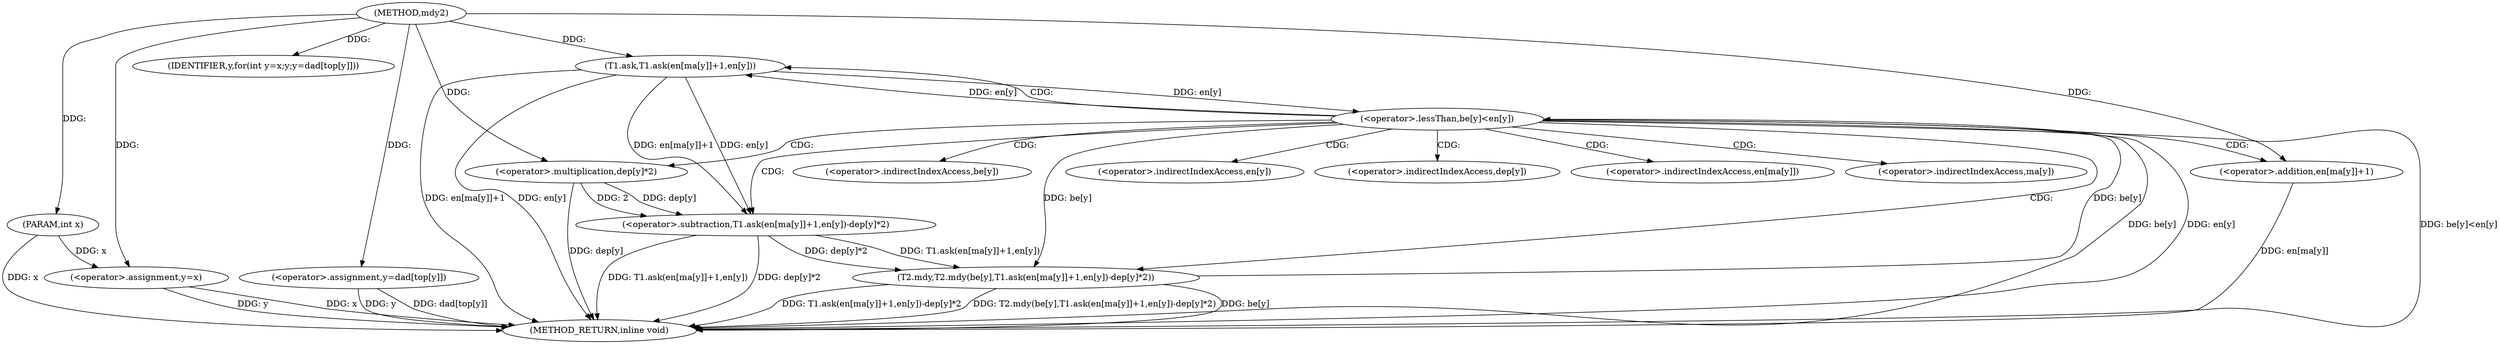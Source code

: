 digraph "mdy2" {  
"1000497" [label = "(METHOD,mdy2)" ]
"1000542" [label = "(METHOD_RETURN,inline void)" ]
"1000498" [label = "(PARAM,int x)" ]
"1000502" [label = "(<operator>.assignment,y=x)" ]
"1000505" [label = "(IDENTIFIER,y,for(int y=x;y;y=dad[top[y]]))" ]
"1000506" [label = "(<operator>.assignment,y=dad[top[y]])" ]
"1000514" [label = "(<operator>.lessThan,be[y]<en[y])" ]
"1000521" [label = "(T2.mdy,T2.mdy(be[y],T1.ask(en[ma[y]]+1,en[y])-dep[y]*2))" ]
"1000525" [label = "(<operator>.subtraction,T1.ask(en[ma[y]]+1,en[y])-dep[y]*2)" ]
"1000526" [label = "(T1.ask,T1.ask(en[ma[y]]+1,en[y]))" ]
"1000537" [label = "(<operator>.multiplication,dep[y]*2)" ]
"1000527" [label = "(<operator>.addition,en[ma[y]]+1)" ]
"1000522" [label = "(<operator>.indirectIndexAccess,be[y])" ]
"1000534" [label = "(<operator>.indirectIndexAccess,en[y])" ]
"1000538" [label = "(<operator>.indirectIndexAccess,dep[y])" ]
"1000528" [label = "(<operator>.indirectIndexAccess,en[ma[y]])" ]
"1000530" [label = "(<operator>.indirectIndexAccess,ma[y])" ]
  "1000498" -> "1000542"  [ label = "DDG: x"] 
  "1000502" -> "1000542"  [ label = "DDG: y"] 
  "1000502" -> "1000542"  [ label = "DDG: x"] 
  "1000514" -> "1000542"  [ label = "DDG: be[y]"] 
  "1000514" -> "1000542"  [ label = "DDG: en[y]"] 
  "1000514" -> "1000542"  [ label = "DDG: be[y]<en[y]"] 
  "1000521" -> "1000542"  [ label = "DDG: be[y]"] 
  "1000527" -> "1000542"  [ label = "DDG: en[ma[y]]"] 
  "1000526" -> "1000542"  [ label = "DDG: en[ma[y]]+1"] 
  "1000526" -> "1000542"  [ label = "DDG: en[y]"] 
  "1000525" -> "1000542"  [ label = "DDG: T1.ask(en[ma[y]]+1,en[y])"] 
  "1000537" -> "1000542"  [ label = "DDG: dep[y]"] 
  "1000525" -> "1000542"  [ label = "DDG: dep[y]*2"] 
  "1000521" -> "1000542"  [ label = "DDG: T1.ask(en[ma[y]]+1,en[y])-dep[y]*2"] 
  "1000521" -> "1000542"  [ label = "DDG: T2.mdy(be[y],T1.ask(en[ma[y]]+1,en[y])-dep[y]*2)"] 
  "1000506" -> "1000542"  [ label = "DDG: y"] 
  "1000506" -> "1000542"  [ label = "DDG: dad[top[y]]"] 
  "1000497" -> "1000498"  [ label = "DDG: "] 
  "1000498" -> "1000502"  [ label = "DDG: x"] 
  "1000497" -> "1000502"  [ label = "DDG: "] 
  "1000497" -> "1000505"  [ label = "DDG: "] 
  "1000497" -> "1000506"  [ label = "DDG: "] 
  "1000521" -> "1000514"  [ label = "DDG: be[y]"] 
  "1000526" -> "1000514"  [ label = "DDG: en[y]"] 
  "1000514" -> "1000521"  [ label = "DDG: be[y]"] 
  "1000525" -> "1000521"  [ label = "DDG: T1.ask(en[ma[y]]+1,en[y])"] 
  "1000525" -> "1000521"  [ label = "DDG: dep[y]*2"] 
  "1000526" -> "1000525"  [ label = "DDG: en[y]"] 
  "1000526" -> "1000525"  [ label = "DDG: en[ma[y]]+1"] 
  "1000537" -> "1000525"  [ label = "DDG: 2"] 
  "1000537" -> "1000525"  [ label = "DDG: dep[y]"] 
  "1000497" -> "1000526"  [ label = "DDG: "] 
  "1000514" -> "1000526"  [ label = "DDG: en[y]"] 
  "1000497" -> "1000537"  [ label = "DDG: "] 
  "1000497" -> "1000527"  [ label = "DDG: "] 
  "1000514" -> "1000525"  [ label = "CDG: "] 
  "1000514" -> "1000530"  [ label = "CDG: "] 
  "1000514" -> "1000521"  [ label = "CDG: "] 
  "1000514" -> "1000534"  [ label = "CDG: "] 
  "1000514" -> "1000538"  [ label = "CDG: "] 
  "1000514" -> "1000526"  [ label = "CDG: "] 
  "1000514" -> "1000528"  [ label = "CDG: "] 
  "1000514" -> "1000537"  [ label = "CDG: "] 
  "1000514" -> "1000522"  [ label = "CDG: "] 
  "1000514" -> "1000527"  [ label = "CDG: "] 
}
